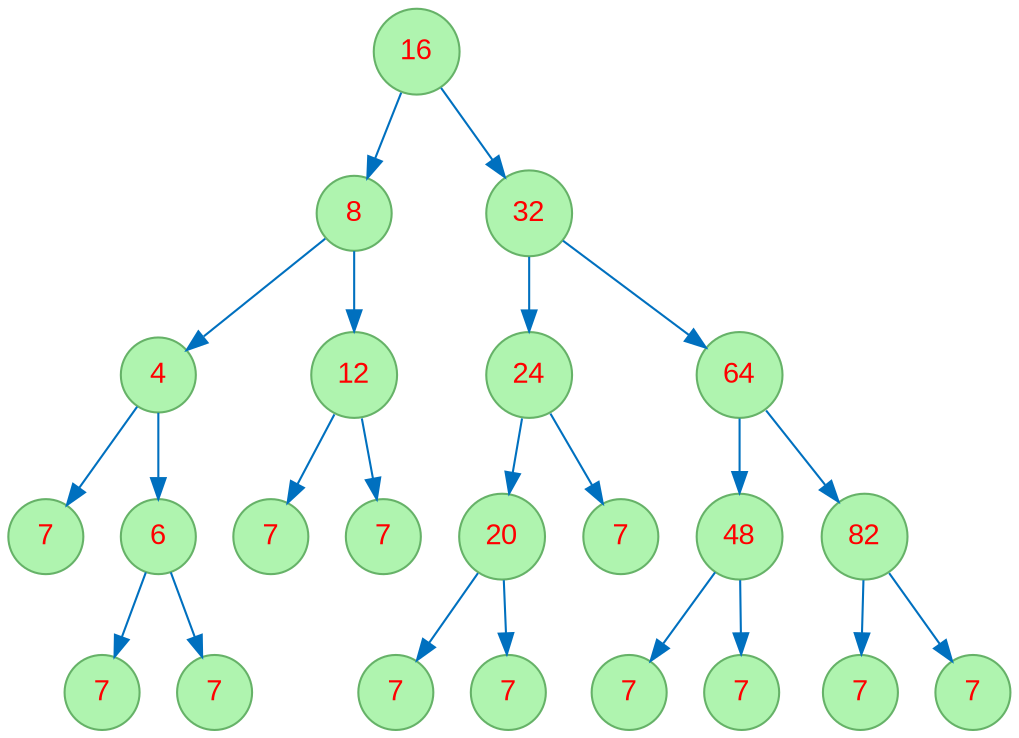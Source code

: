 digraph tree3_DecoratedWith_7 {
node [fontname="Arial", fontcolor=red, shape=circle, style=filled, color="#66B268", fillcolor="#AFF4AF" ];
edge [color = "#0070BF"];
2121055098 [label="16"];
2121055098 -> 2084435065;
2084435065 [label="8"];
2084435065 -> 1896277646;
1896277646 [label="4"];
1896277646 -> 2128227771;
2128227771 [label="7"];
1896277646 -> 1702297201;
1702297201 [label="6"];
1702297201 -> 1996181658;
1996181658 [label="7"];
1702297201 -> 806353501;
806353501 [label="7"];
2084435065 -> 521645586;
521645586 [label="12"];
521645586 -> 1296064247;
1296064247 [label="7"];
521645586 -> 1637070917;
1637070917 [label="7"];
2121055098 -> 780237624;
780237624 [label="32"];
780237624 -> 205797316;
205797316 [label="24"];
205797316 -> 1128032093;
1128032093 [label="20"];
1128032093 -> 1066516207;
1066516207 [label="7"];
1128032093 -> 443308702;
443308702 [label="7"];
205797316 -> 935044096;
935044096 [label="7"];
780237624 -> 396180261;
396180261 [label="64"];
396180261 -> 625576447;
625576447 [label="48"];
625576447 -> 1560911714;
1560911714 [label="7"];
625576447 -> 939047783;
939047783 [label="7"];
396180261 -> 1237514926;
1237514926 [label="82"];
1237514926 -> 548246552;
548246552 [label="7"];
1237514926 -> 835648992;
835648992 [label="7"];
}

